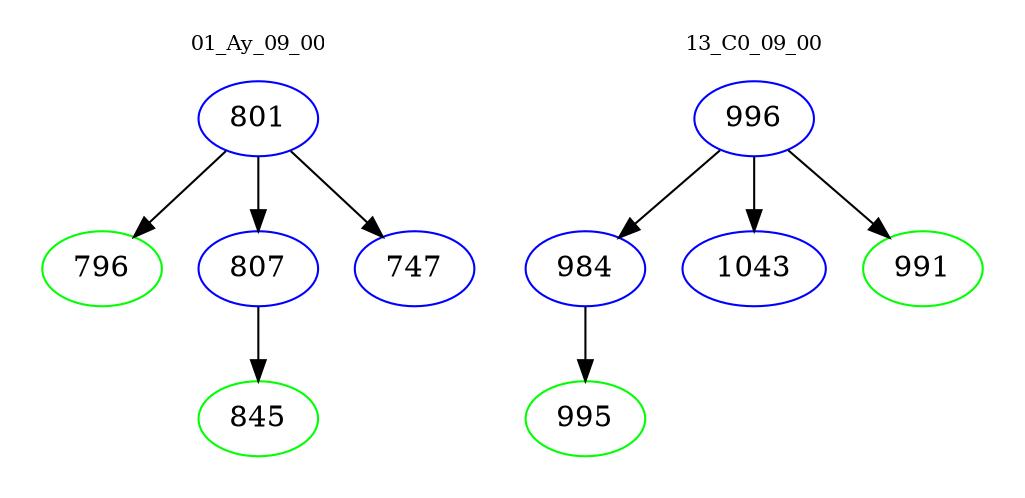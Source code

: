 digraph{
subgraph cluster_0 {
color = white
label = "01_Ay_09_00";
fontsize=10;
T0_801 [label="801", color="blue"]
T0_801 -> T0_796 [color="black"]
T0_796 [label="796", color="green"]
T0_801 -> T0_807 [color="black"]
T0_807 [label="807", color="blue"]
T0_807 -> T0_845 [color="black"]
T0_845 [label="845", color="green"]
T0_801 -> T0_747 [color="black"]
T0_747 [label="747", color="blue"]
}
subgraph cluster_1 {
color = white
label = "13_C0_09_00";
fontsize=10;
T1_996 [label="996", color="blue"]
T1_996 -> T1_984 [color="black"]
T1_984 [label="984", color="blue"]
T1_984 -> T1_995 [color="black"]
T1_995 [label="995", color="green"]
T1_996 -> T1_1043 [color="black"]
T1_1043 [label="1043", color="blue"]
T1_996 -> T1_991 [color="black"]
T1_991 [label="991", color="green"]
}
}
